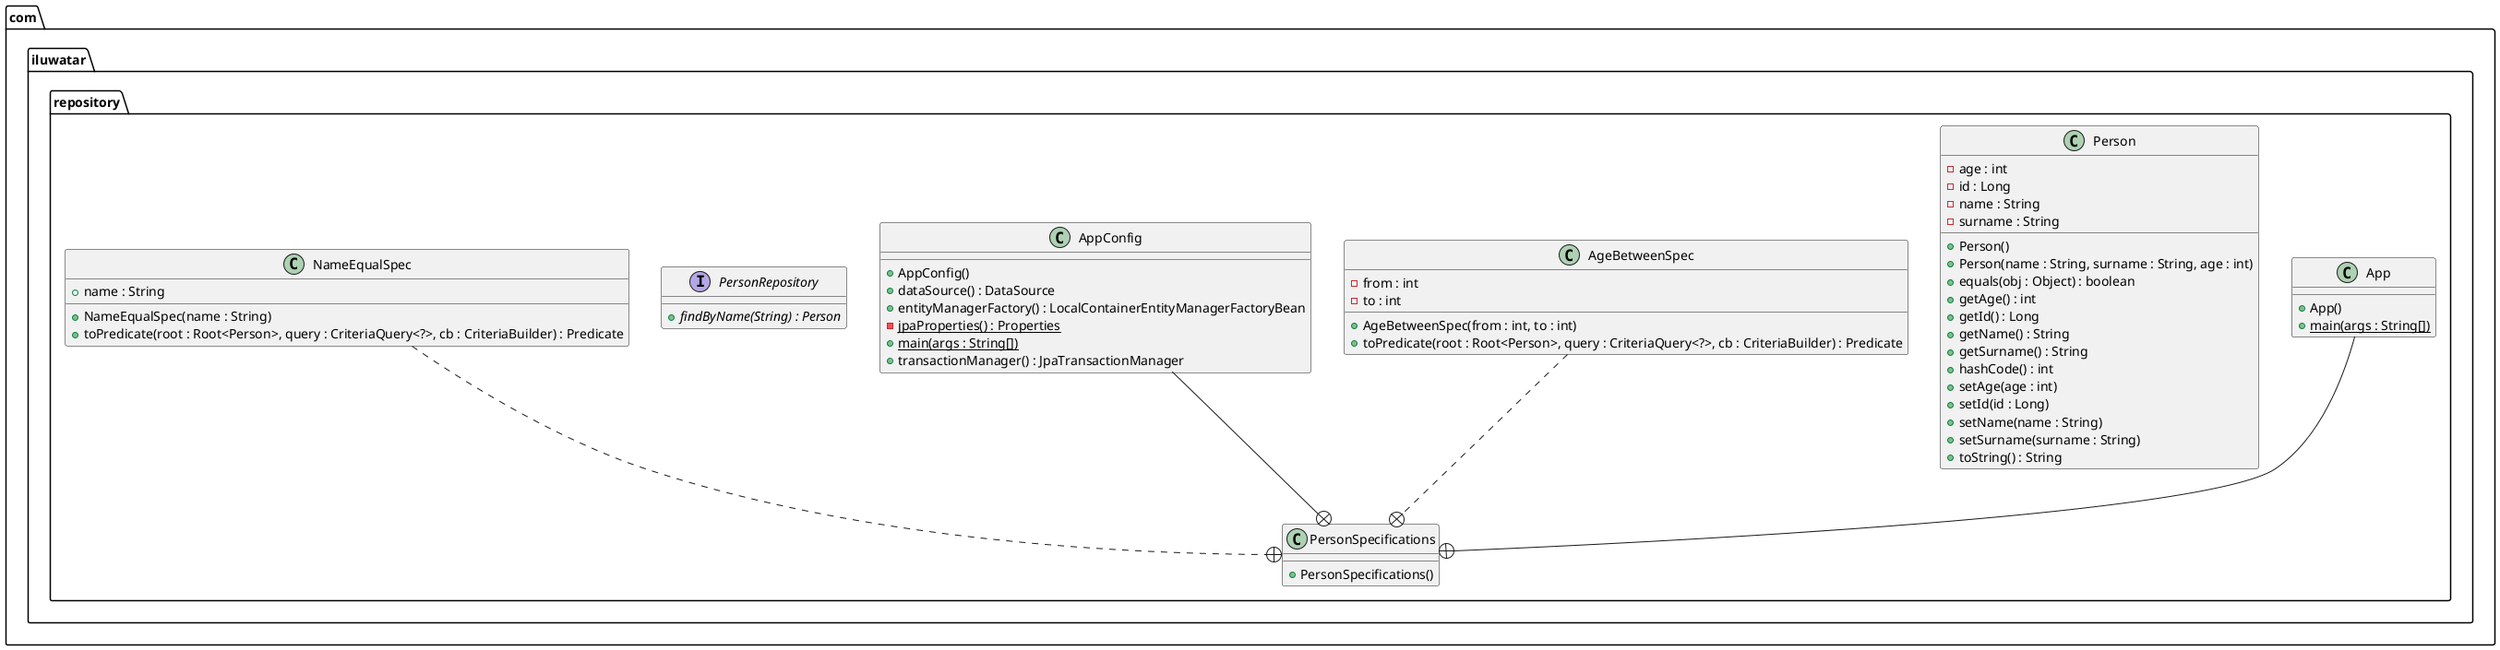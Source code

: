@startuml
package com.iluwatar.repository {
  class App {
    + App()
    + main(args : String[]) {static}
  }
  class Person {
    - age : int
    - id : Long
    - name : String
    - surname : String
    + Person()
    + Person(name : String, surname : String, age : int)
    + equals(obj : Object) : boolean
    + getAge() : int
    + getId() : Long
    + getName() : String
    + getSurname() : String
    + hashCode() : int
    + setAge(age : int)
    + setId(id : Long)
    + setName(name : String)
    + setSurname(surname : String)
    + toString() : String
  }
  class AgeBetweenSpec {
    - from : int
    - to : int
    + AgeBetweenSpec(from : int, to : int)
    + toPredicate(root : Root<Person>, query : CriteriaQuery<?>, cb : CriteriaBuilder) : Predicate
  }
  class AppConfig {
    + AppConfig()
    + dataSource() : DataSource
    + entityManagerFactory() : LocalContainerEntityManagerFactoryBean
    - jpaProperties() : Properties {static}
    + main(args : String[]) {static}
    + transactionManager() : JpaTransactionManager
  }
  interface PersonRepository {
    + findByName(String) : Person {abstract}
  }
  class NameEqualSpec {
    + name : String
    + NameEqualSpec(name : String)
    + toPredicate(root : Root<Person>, query : CriteriaQuery<?>, cb : CriteriaBuilder) : Predicate
  }
  class PersonSpecifications {
    + PersonSpecifications()
  }
}
App --+ PersonSpecifications
AppConfig --+ PersonSpecifications
NameEqualSpec ..+ PersonSpecifications
AgeBetweenSpec ..+ PersonSpecifications
@enduml